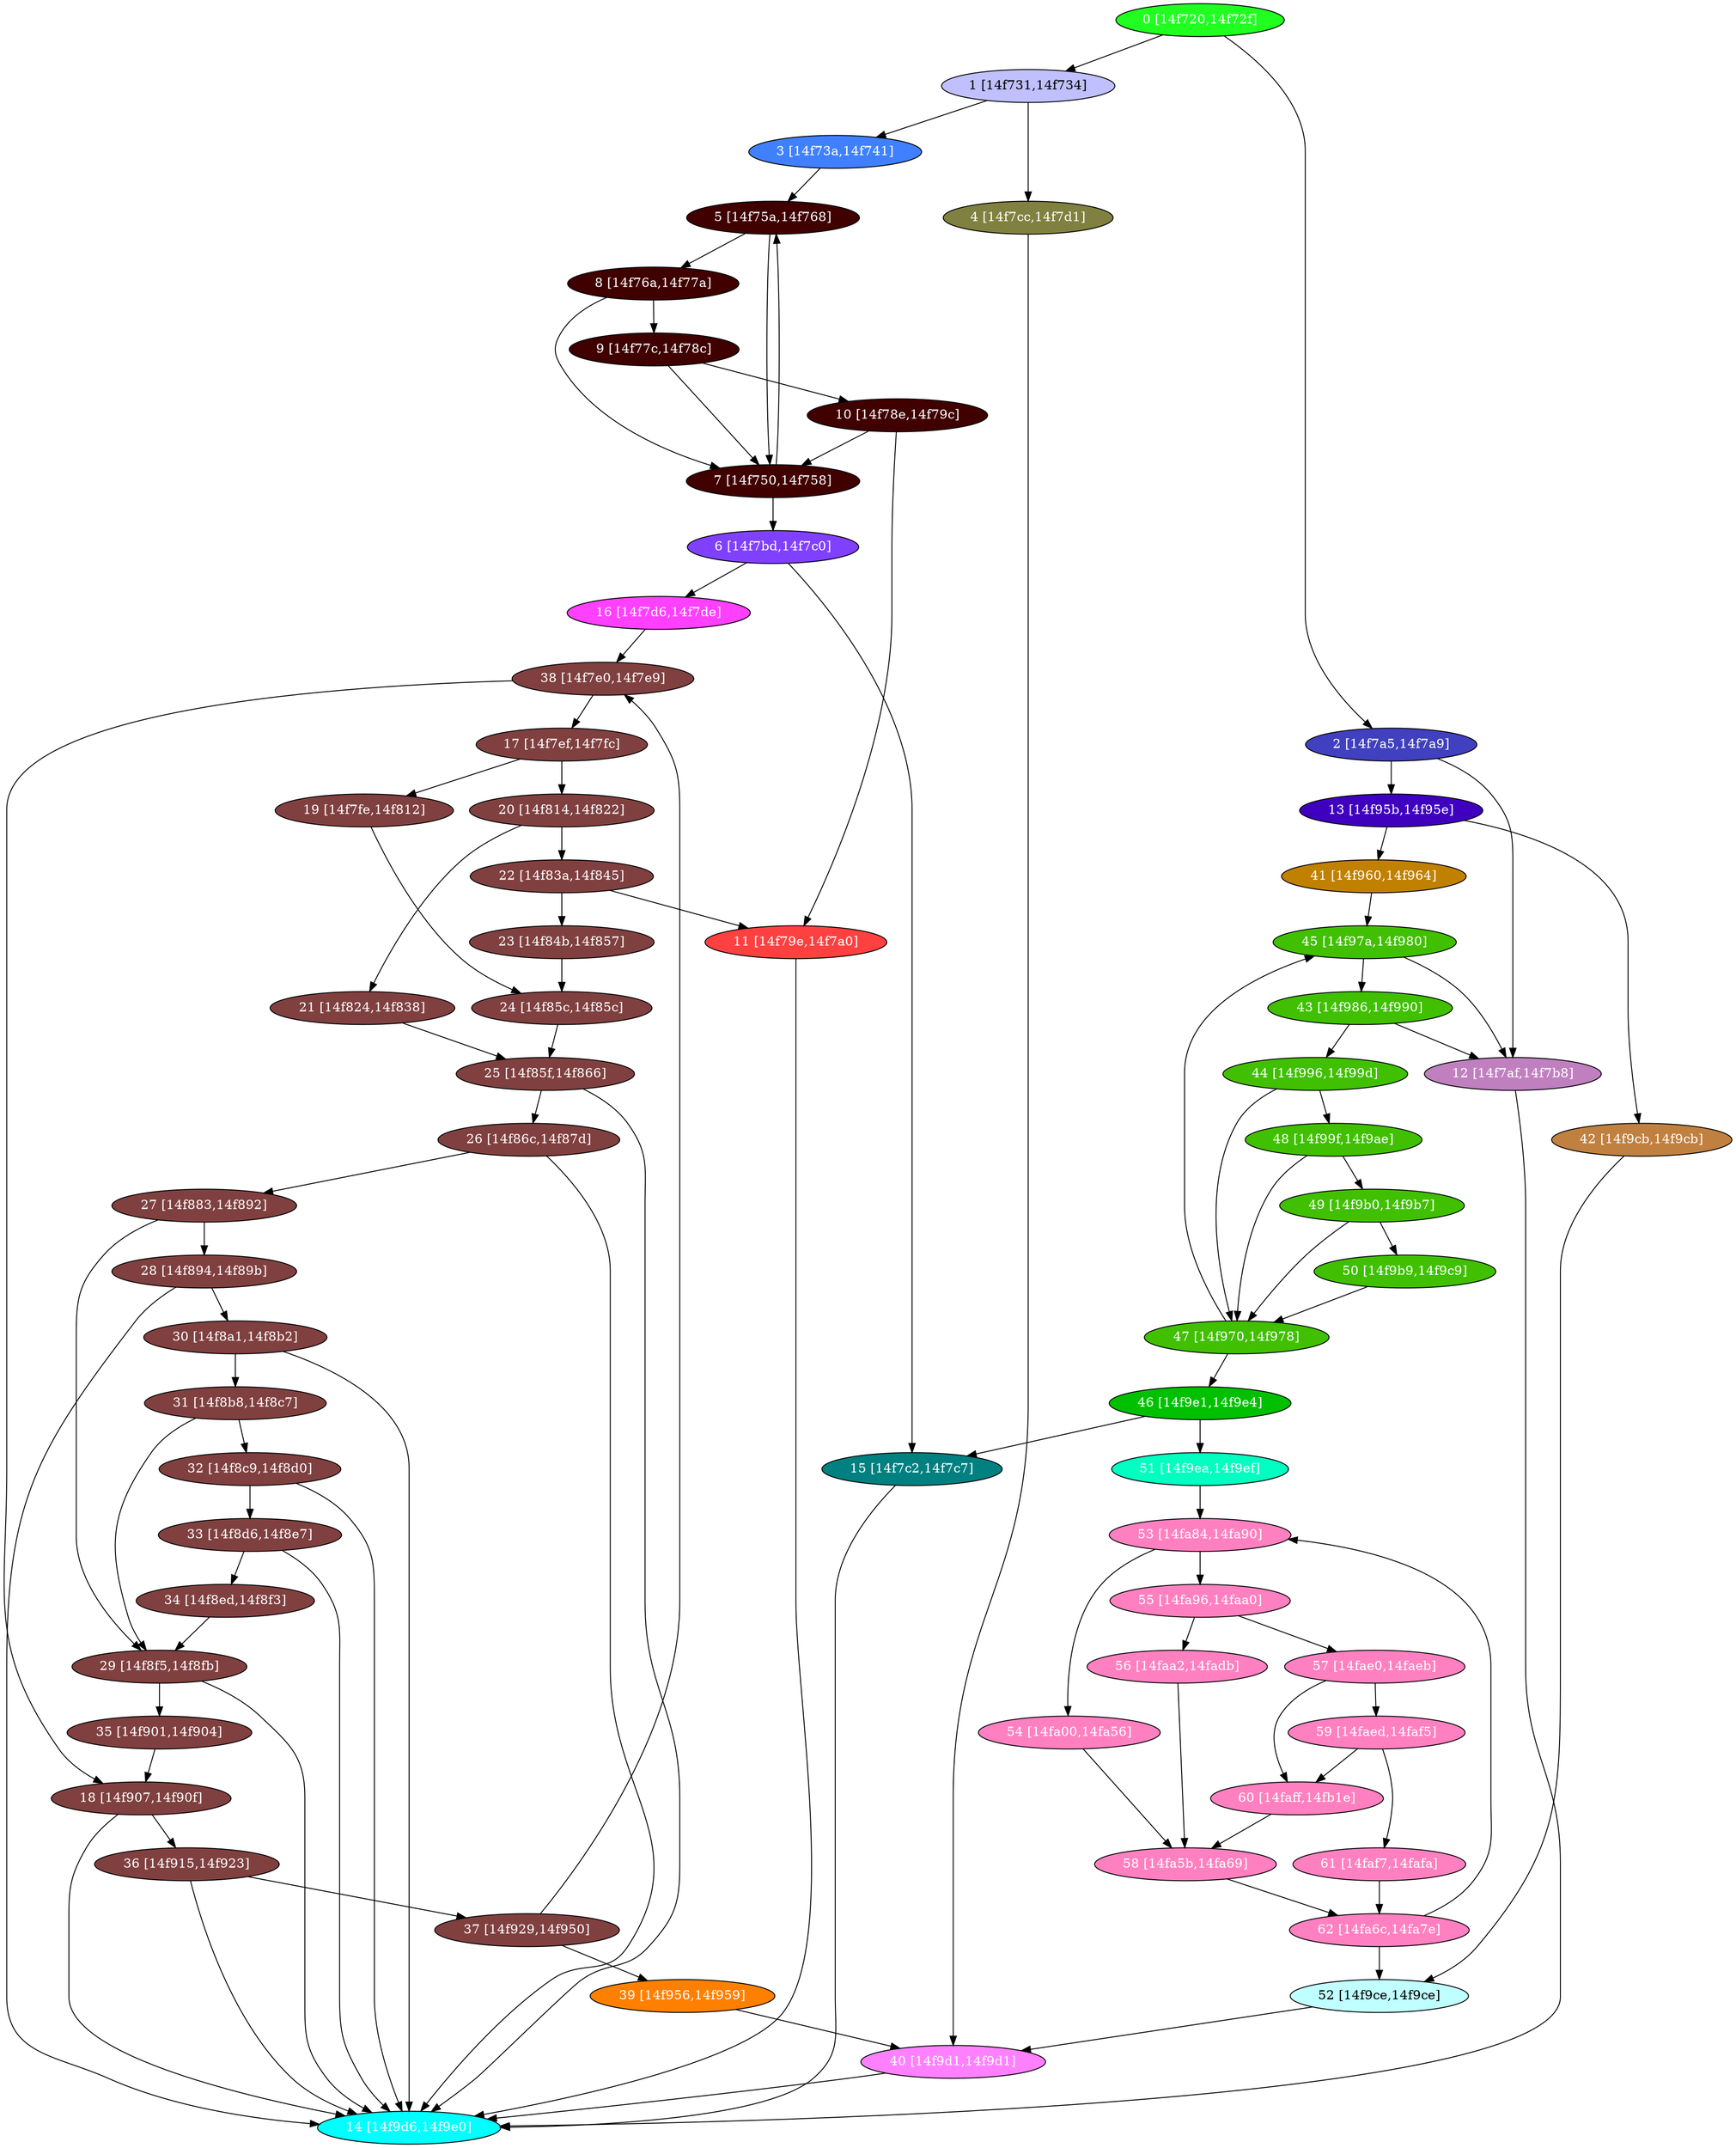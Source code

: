 diGraph libnss3{
	libnss3_0  [style=filled fillcolor="#20FF20" fontcolor="#ffffff" shape=oval label="0 [14f720,14f72f]"]
	libnss3_1  [style=filled fillcolor="#C0C0FF" fontcolor="#000000" shape=oval label="1 [14f731,14f734]"]
	libnss3_2  [style=filled fillcolor="#4040C0" fontcolor="#ffffff" shape=oval label="2 [14f7a5,14f7a9]"]
	libnss3_3  [style=filled fillcolor="#4080FF" fontcolor="#ffffff" shape=oval label="3 [14f73a,14f741]"]
	libnss3_4  [style=filled fillcolor="#808040" fontcolor="#ffffff" shape=oval label="4 [14f7cc,14f7d1]"]
	libnss3_5  [style=filled fillcolor="#400000" fontcolor="#ffffff" shape=oval label="5 [14f75a,14f768]"]
	libnss3_6  [style=filled fillcolor="#8040FF" fontcolor="#ffffff" shape=oval label="6 [14f7bd,14f7c0]"]
	libnss3_7  [style=filled fillcolor="#400000" fontcolor="#ffffff" shape=oval label="7 [14f750,14f758]"]
	libnss3_8  [style=filled fillcolor="#400000" fontcolor="#ffffff" shape=oval label="8 [14f76a,14f77a]"]
	libnss3_9  [style=filled fillcolor="#400000" fontcolor="#ffffff" shape=oval label="9 [14f77c,14f78c]"]
	libnss3_a  [style=filled fillcolor="#400000" fontcolor="#ffffff" shape=oval label="10 [14f78e,14f79c]"]
	libnss3_b  [style=filled fillcolor="#FF4040" fontcolor="#ffffff" shape=oval label="11 [14f79e,14f7a0]"]
	libnss3_c  [style=filled fillcolor="#C080C0" fontcolor="#ffffff" shape=oval label="12 [14f7af,14f7b8]"]
	libnss3_d  [style=filled fillcolor="#4000C0" fontcolor="#ffffff" shape=oval label="13 [14f95b,14f95e]"]
	libnss3_e  [style=filled fillcolor="#00FFFF" fontcolor="#ffffff" shape=oval label="14 [14f9d6,14f9e0]"]
	libnss3_f  [style=filled fillcolor="#008080" fontcolor="#ffffff" shape=oval label="15 [14f7c2,14f7c7]"]
	libnss3_10  [style=filled fillcolor="#FF40FF" fontcolor="#ffffff" shape=oval label="16 [14f7d6,14f7de]"]
	libnss3_11  [style=filled fillcolor="#804040" fontcolor="#ffffff" shape=oval label="17 [14f7ef,14f7fc]"]
	libnss3_12  [style=filled fillcolor="#804040" fontcolor="#ffffff" shape=oval label="18 [14f907,14f90f]"]
	libnss3_13  [style=filled fillcolor="#804040" fontcolor="#ffffff" shape=oval label="19 [14f7fe,14f812]"]
	libnss3_14  [style=filled fillcolor="#804040" fontcolor="#ffffff" shape=oval label="20 [14f814,14f822]"]
	libnss3_15  [style=filled fillcolor="#804040" fontcolor="#ffffff" shape=oval label="21 [14f824,14f838]"]
	libnss3_16  [style=filled fillcolor="#804040" fontcolor="#ffffff" shape=oval label="22 [14f83a,14f845]"]
	libnss3_17  [style=filled fillcolor="#804040" fontcolor="#ffffff" shape=oval label="23 [14f84b,14f857]"]
	libnss3_18  [style=filled fillcolor="#804040" fontcolor="#ffffff" shape=oval label="24 [14f85c,14f85c]"]
	libnss3_19  [style=filled fillcolor="#804040" fontcolor="#ffffff" shape=oval label="25 [14f85f,14f866]"]
	libnss3_1a  [style=filled fillcolor="#804040" fontcolor="#ffffff" shape=oval label="26 [14f86c,14f87d]"]
	libnss3_1b  [style=filled fillcolor="#804040" fontcolor="#ffffff" shape=oval label="27 [14f883,14f892]"]
	libnss3_1c  [style=filled fillcolor="#804040" fontcolor="#ffffff" shape=oval label="28 [14f894,14f89b]"]
	libnss3_1d  [style=filled fillcolor="#804040" fontcolor="#ffffff" shape=oval label="29 [14f8f5,14f8fb]"]
	libnss3_1e  [style=filled fillcolor="#804040" fontcolor="#ffffff" shape=oval label="30 [14f8a1,14f8b2]"]
	libnss3_1f  [style=filled fillcolor="#804040" fontcolor="#ffffff" shape=oval label="31 [14f8b8,14f8c7]"]
	libnss3_20  [style=filled fillcolor="#804040" fontcolor="#ffffff" shape=oval label="32 [14f8c9,14f8d0]"]
	libnss3_21  [style=filled fillcolor="#804040" fontcolor="#ffffff" shape=oval label="33 [14f8d6,14f8e7]"]
	libnss3_22  [style=filled fillcolor="#804040" fontcolor="#ffffff" shape=oval label="34 [14f8ed,14f8f3]"]
	libnss3_23  [style=filled fillcolor="#804040" fontcolor="#ffffff" shape=oval label="35 [14f901,14f904]"]
	libnss3_24  [style=filled fillcolor="#804040" fontcolor="#ffffff" shape=oval label="36 [14f915,14f923]"]
	libnss3_25  [style=filled fillcolor="#804040" fontcolor="#ffffff" shape=oval label="37 [14f929,14f950]"]
	libnss3_26  [style=filled fillcolor="#804040" fontcolor="#ffffff" shape=oval label="38 [14f7e0,14f7e9]"]
	libnss3_27  [style=filled fillcolor="#FF8000" fontcolor="#ffffff" shape=oval label="39 [14f956,14f959]"]
	libnss3_28  [style=filled fillcolor="#FF80FF" fontcolor="#ffffff" shape=oval label="40 [14f9d1,14f9d1]"]
	libnss3_29  [style=filled fillcolor="#C08000" fontcolor="#ffffff" shape=oval label="41 [14f960,14f964]"]
	libnss3_2a  [style=filled fillcolor="#C08040" fontcolor="#ffffff" shape=oval label="42 [14f9cb,14f9cb]"]
	libnss3_2b  [style=filled fillcolor="#40C000" fontcolor="#ffffff" shape=oval label="43 [14f986,14f990]"]
	libnss3_2c  [style=filled fillcolor="#40C000" fontcolor="#ffffff" shape=oval label="44 [14f996,14f99d]"]
	libnss3_2d  [style=filled fillcolor="#40C000" fontcolor="#ffffff" shape=oval label="45 [14f97a,14f980]"]
	libnss3_2e  [style=filled fillcolor="#00C000" fontcolor="#ffffff" shape=oval label="46 [14f9e1,14f9e4]"]
	libnss3_2f  [style=filled fillcolor="#40C000" fontcolor="#ffffff" shape=oval label="47 [14f970,14f978]"]
	libnss3_30  [style=filled fillcolor="#40C000" fontcolor="#ffffff" shape=oval label="48 [14f99f,14f9ae]"]
	libnss3_31  [style=filled fillcolor="#40C000" fontcolor="#ffffff" shape=oval label="49 [14f9b0,14f9b7]"]
	libnss3_32  [style=filled fillcolor="#40C000" fontcolor="#ffffff" shape=oval label="50 [14f9b9,14f9c9]"]
	libnss3_33  [style=filled fillcolor="#00FFC0" fontcolor="#ffffff" shape=oval label="51 [14f9ea,14f9ef]"]
	libnss3_34  [style=filled fillcolor="#C0FFFF" fontcolor="#000000" shape=oval label="52 [14f9ce,14f9ce]"]
	libnss3_35  [style=filled fillcolor="#FF80C0" fontcolor="#ffffff" shape=oval label="53 [14fa84,14fa90]"]
	libnss3_36  [style=filled fillcolor="#FF80C0" fontcolor="#ffffff" shape=oval label="54 [14fa00,14fa56]"]
	libnss3_37  [style=filled fillcolor="#FF80C0" fontcolor="#ffffff" shape=oval label="55 [14fa96,14faa0]"]
	libnss3_38  [style=filled fillcolor="#FF80C0" fontcolor="#ffffff" shape=oval label="56 [14faa2,14fadb]"]
	libnss3_39  [style=filled fillcolor="#FF80C0" fontcolor="#ffffff" shape=oval label="57 [14fae0,14faeb]"]
	libnss3_3a  [style=filled fillcolor="#FF80C0" fontcolor="#ffffff" shape=oval label="58 [14fa5b,14fa69]"]
	libnss3_3b  [style=filled fillcolor="#FF80C0" fontcolor="#ffffff" shape=oval label="59 [14faed,14faf5]"]
	libnss3_3c  [style=filled fillcolor="#FF80C0" fontcolor="#ffffff" shape=oval label="60 [14faff,14fb1e]"]
	libnss3_3d  [style=filled fillcolor="#FF80C0" fontcolor="#ffffff" shape=oval label="61 [14faf7,14fafa]"]
	libnss3_3e  [style=filled fillcolor="#FF80C0" fontcolor="#ffffff" shape=oval label="62 [14fa6c,14fa7e]"]

	libnss3_0 -> libnss3_1
	libnss3_0 -> libnss3_2
	libnss3_1 -> libnss3_3
	libnss3_1 -> libnss3_4
	libnss3_2 -> libnss3_c
	libnss3_2 -> libnss3_d
	libnss3_3 -> libnss3_5
	libnss3_4 -> libnss3_28
	libnss3_5 -> libnss3_7
	libnss3_5 -> libnss3_8
	libnss3_6 -> libnss3_f
	libnss3_6 -> libnss3_10
	libnss3_7 -> libnss3_5
	libnss3_7 -> libnss3_6
	libnss3_8 -> libnss3_7
	libnss3_8 -> libnss3_9
	libnss3_9 -> libnss3_7
	libnss3_9 -> libnss3_a
	libnss3_a -> libnss3_7
	libnss3_a -> libnss3_b
	libnss3_b -> libnss3_e
	libnss3_c -> libnss3_e
	libnss3_d -> libnss3_29
	libnss3_d -> libnss3_2a
	libnss3_f -> libnss3_e
	libnss3_10 -> libnss3_26
	libnss3_11 -> libnss3_13
	libnss3_11 -> libnss3_14
	libnss3_12 -> libnss3_e
	libnss3_12 -> libnss3_24
	libnss3_13 -> libnss3_18
	libnss3_14 -> libnss3_15
	libnss3_14 -> libnss3_16
	libnss3_15 -> libnss3_19
	libnss3_16 -> libnss3_b
	libnss3_16 -> libnss3_17
	libnss3_17 -> libnss3_18
	libnss3_18 -> libnss3_19
	libnss3_19 -> libnss3_e
	libnss3_19 -> libnss3_1a
	libnss3_1a -> libnss3_e
	libnss3_1a -> libnss3_1b
	libnss3_1b -> libnss3_1c
	libnss3_1b -> libnss3_1d
	libnss3_1c -> libnss3_e
	libnss3_1c -> libnss3_1e
	libnss3_1d -> libnss3_e
	libnss3_1d -> libnss3_23
	libnss3_1e -> libnss3_e
	libnss3_1e -> libnss3_1f
	libnss3_1f -> libnss3_1d
	libnss3_1f -> libnss3_20
	libnss3_20 -> libnss3_e
	libnss3_20 -> libnss3_21
	libnss3_21 -> libnss3_e
	libnss3_21 -> libnss3_22
	libnss3_22 -> libnss3_1d
	libnss3_23 -> libnss3_12
	libnss3_24 -> libnss3_e
	libnss3_24 -> libnss3_25
	libnss3_25 -> libnss3_26
	libnss3_25 -> libnss3_27
	libnss3_26 -> libnss3_11
	libnss3_26 -> libnss3_12
	libnss3_27 -> libnss3_28
	libnss3_28 -> libnss3_e
	libnss3_29 -> libnss3_2d
	libnss3_2a -> libnss3_34
	libnss3_2b -> libnss3_c
	libnss3_2b -> libnss3_2c
	libnss3_2c -> libnss3_2f
	libnss3_2c -> libnss3_30
	libnss3_2d -> libnss3_c
	libnss3_2d -> libnss3_2b
	libnss3_2e -> libnss3_f
	libnss3_2e -> libnss3_33
	libnss3_2f -> libnss3_2d
	libnss3_2f -> libnss3_2e
	libnss3_30 -> libnss3_2f
	libnss3_30 -> libnss3_31
	libnss3_31 -> libnss3_2f
	libnss3_31 -> libnss3_32
	libnss3_32 -> libnss3_2f
	libnss3_33 -> libnss3_35
	libnss3_34 -> libnss3_28
	libnss3_35 -> libnss3_36
	libnss3_35 -> libnss3_37
	libnss3_36 -> libnss3_3a
	libnss3_37 -> libnss3_38
	libnss3_37 -> libnss3_39
	libnss3_38 -> libnss3_3a
	libnss3_39 -> libnss3_3b
	libnss3_39 -> libnss3_3c
	libnss3_3a -> libnss3_3e
	libnss3_3b -> libnss3_3c
	libnss3_3b -> libnss3_3d
	libnss3_3c -> libnss3_3a
	libnss3_3d -> libnss3_3e
	libnss3_3e -> libnss3_34
	libnss3_3e -> libnss3_35
}